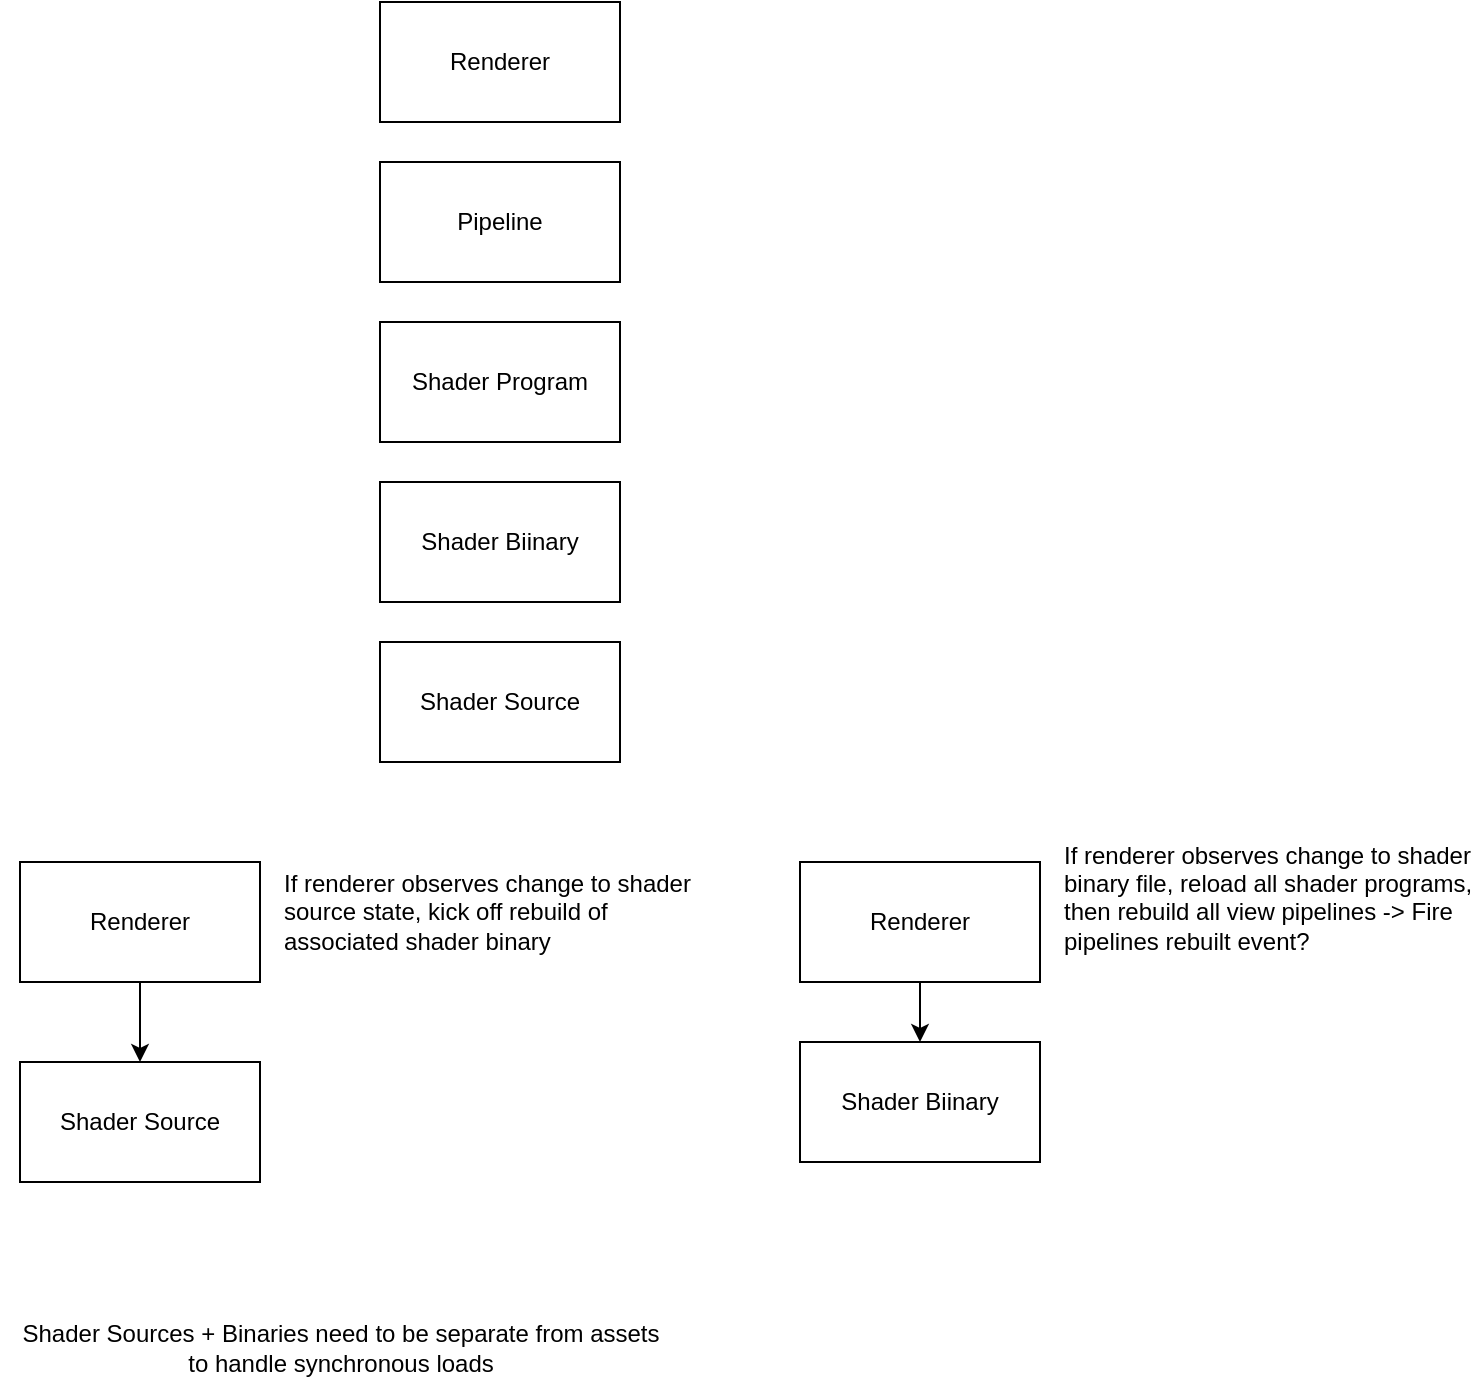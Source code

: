 <mxfile version="24.6.4" type="device">
  <diagram name="Page-1" id="AoZBgNgJgA8oX43OP7rN">
    <mxGraphModel dx="757" dy="681" grid="1" gridSize="10" guides="1" tooltips="1" connect="1" arrows="1" fold="1" page="1" pageScale="1" pageWidth="850" pageHeight="1100" math="0" shadow="0">
      <root>
        <mxCell id="0" />
        <mxCell id="1" parent="0" />
        <mxCell id="04FXyWO5N9l0YGxAT1qH-2" value="Shader Source" style="rounded=0;whiteSpace=wrap;html=1;" vertex="1" parent="1">
          <mxGeometry x="270" y="380" width="120" height="60" as="geometry" />
        </mxCell>
        <mxCell id="04FXyWO5N9l0YGxAT1qH-5" value="Shader Biinary" style="rounded=0;whiteSpace=wrap;html=1;" vertex="1" parent="1">
          <mxGeometry x="270" y="300" width="120" height="60" as="geometry" />
        </mxCell>
        <mxCell id="04FXyWO5N9l0YGxAT1qH-6" value="Pipeline" style="rounded=0;whiteSpace=wrap;html=1;" vertex="1" parent="1">
          <mxGeometry x="270" y="140" width="120" height="60" as="geometry" />
        </mxCell>
        <mxCell id="04FXyWO5N9l0YGxAT1qH-7" value="Renderer" style="rounded=0;whiteSpace=wrap;html=1;" vertex="1" parent="1">
          <mxGeometry x="270" y="60" width="120" height="60" as="geometry" />
        </mxCell>
        <mxCell id="04FXyWO5N9l0YGxAT1qH-13" style="edgeStyle=orthogonalEdgeStyle;rounded=0;orthogonalLoop=1;jettySize=auto;html=1;exitX=0.5;exitY=1;exitDx=0;exitDy=0;entryX=0.5;entryY=0;entryDx=0;entryDy=0;" edge="1" parent="1" source="04FXyWO5N9l0YGxAT1qH-10" target="04FXyWO5N9l0YGxAT1qH-12">
          <mxGeometry relative="1" as="geometry" />
        </mxCell>
        <mxCell id="04FXyWO5N9l0YGxAT1qH-10" value="Renderer" style="rounded=0;whiteSpace=wrap;html=1;" vertex="1" parent="1">
          <mxGeometry x="90" y="490" width="120" height="60" as="geometry" />
        </mxCell>
        <mxCell id="04FXyWO5N9l0YGxAT1qH-12" value="Shader Source" style="rounded=0;whiteSpace=wrap;html=1;" vertex="1" parent="1">
          <mxGeometry x="90" y="590" width="120" height="60" as="geometry" />
        </mxCell>
        <mxCell id="04FXyWO5N9l0YGxAT1qH-15" value="If renderer observes change to shader source state, kick off rebuild of associated shader binary" style="text;html=1;align=left;verticalAlign=middle;whiteSpace=wrap;rounded=0;" vertex="1" parent="1">
          <mxGeometry x="220" y="500" width="210" height="30" as="geometry" />
        </mxCell>
        <mxCell id="04FXyWO5N9l0YGxAT1qH-19" style="edgeStyle=orthogonalEdgeStyle;rounded=0;orthogonalLoop=1;jettySize=auto;html=1;exitX=0.5;exitY=1;exitDx=0;exitDy=0;" edge="1" parent="1" source="04FXyWO5N9l0YGxAT1qH-17" target="04FXyWO5N9l0YGxAT1qH-18">
          <mxGeometry relative="1" as="geometry" />
        </mxCell>
        <mxCell id="04FXyWO5N9l0YGxAT1qH-17" value="Renderer" style="rounded=0;whiteSpace=wrap;html=1;" vertex="1" parent="1">
          <mxGeometry x="480" y="490" width="120" height="60" as="geometry" />
        </mxCell>
        <mxCell id="04FXyWO5N9l0YGxAT1qH-18" value="Shader Biinary" style="rounded=0;whiteSpace=wrap;html=1;" vertex="1" parent="1">
          <mxGeometry x="480" y="580" width="120" height="60" as="geometry" />
        </mxCell>
        <mxCell id="04FXyWO5N9l0YGxAT1qH-20" value="If renderer observes change to shader binary file, reload all shader programs, then rebuild all view pipelines -&amp;gt; Fire pipelines rebuilt event?&lt;div&gt;&lt;br&gt;&lt;/div&gt;" style="text;html=1;align=left;verticalAlign=middle;whiteSpace=wrap;rounded=0;" vertex="1" parent="1">
          <mxGeometry x="610" y="500" width="210" height="30" as="geometry" />
        </mxCell>
        <mxCell id="04FXyWO5N9l0YGxAT1qH-21" value="Shader Program" style="rounded=0;whiteSpace=wrap;html=1;" vertex="1" parent="1">
          <mxGeometry x="270" y="220" width="120" height="60" as="geometry" />
        </mxCell>
        <mxCell id="04FXyWO5N9l0YGxAT1qH-22" value="Shader Sources + Binaries need to be separate from assets&lt;div&gt;to handle synchronous loads&lt;/div&gt;" style="text;html=1;align=center;verticalAlign=middle;resizable=0;points=[];autosize=1;strokeColor=none;fillColor=none;" vertex="1" parent="1">
          <mxGeometry x="80" y="713" width="340" height="40" as="geometry" />
        </mxCell>
      </root>
    </mxGraphModel>
  </diagram>
</mxfile>
